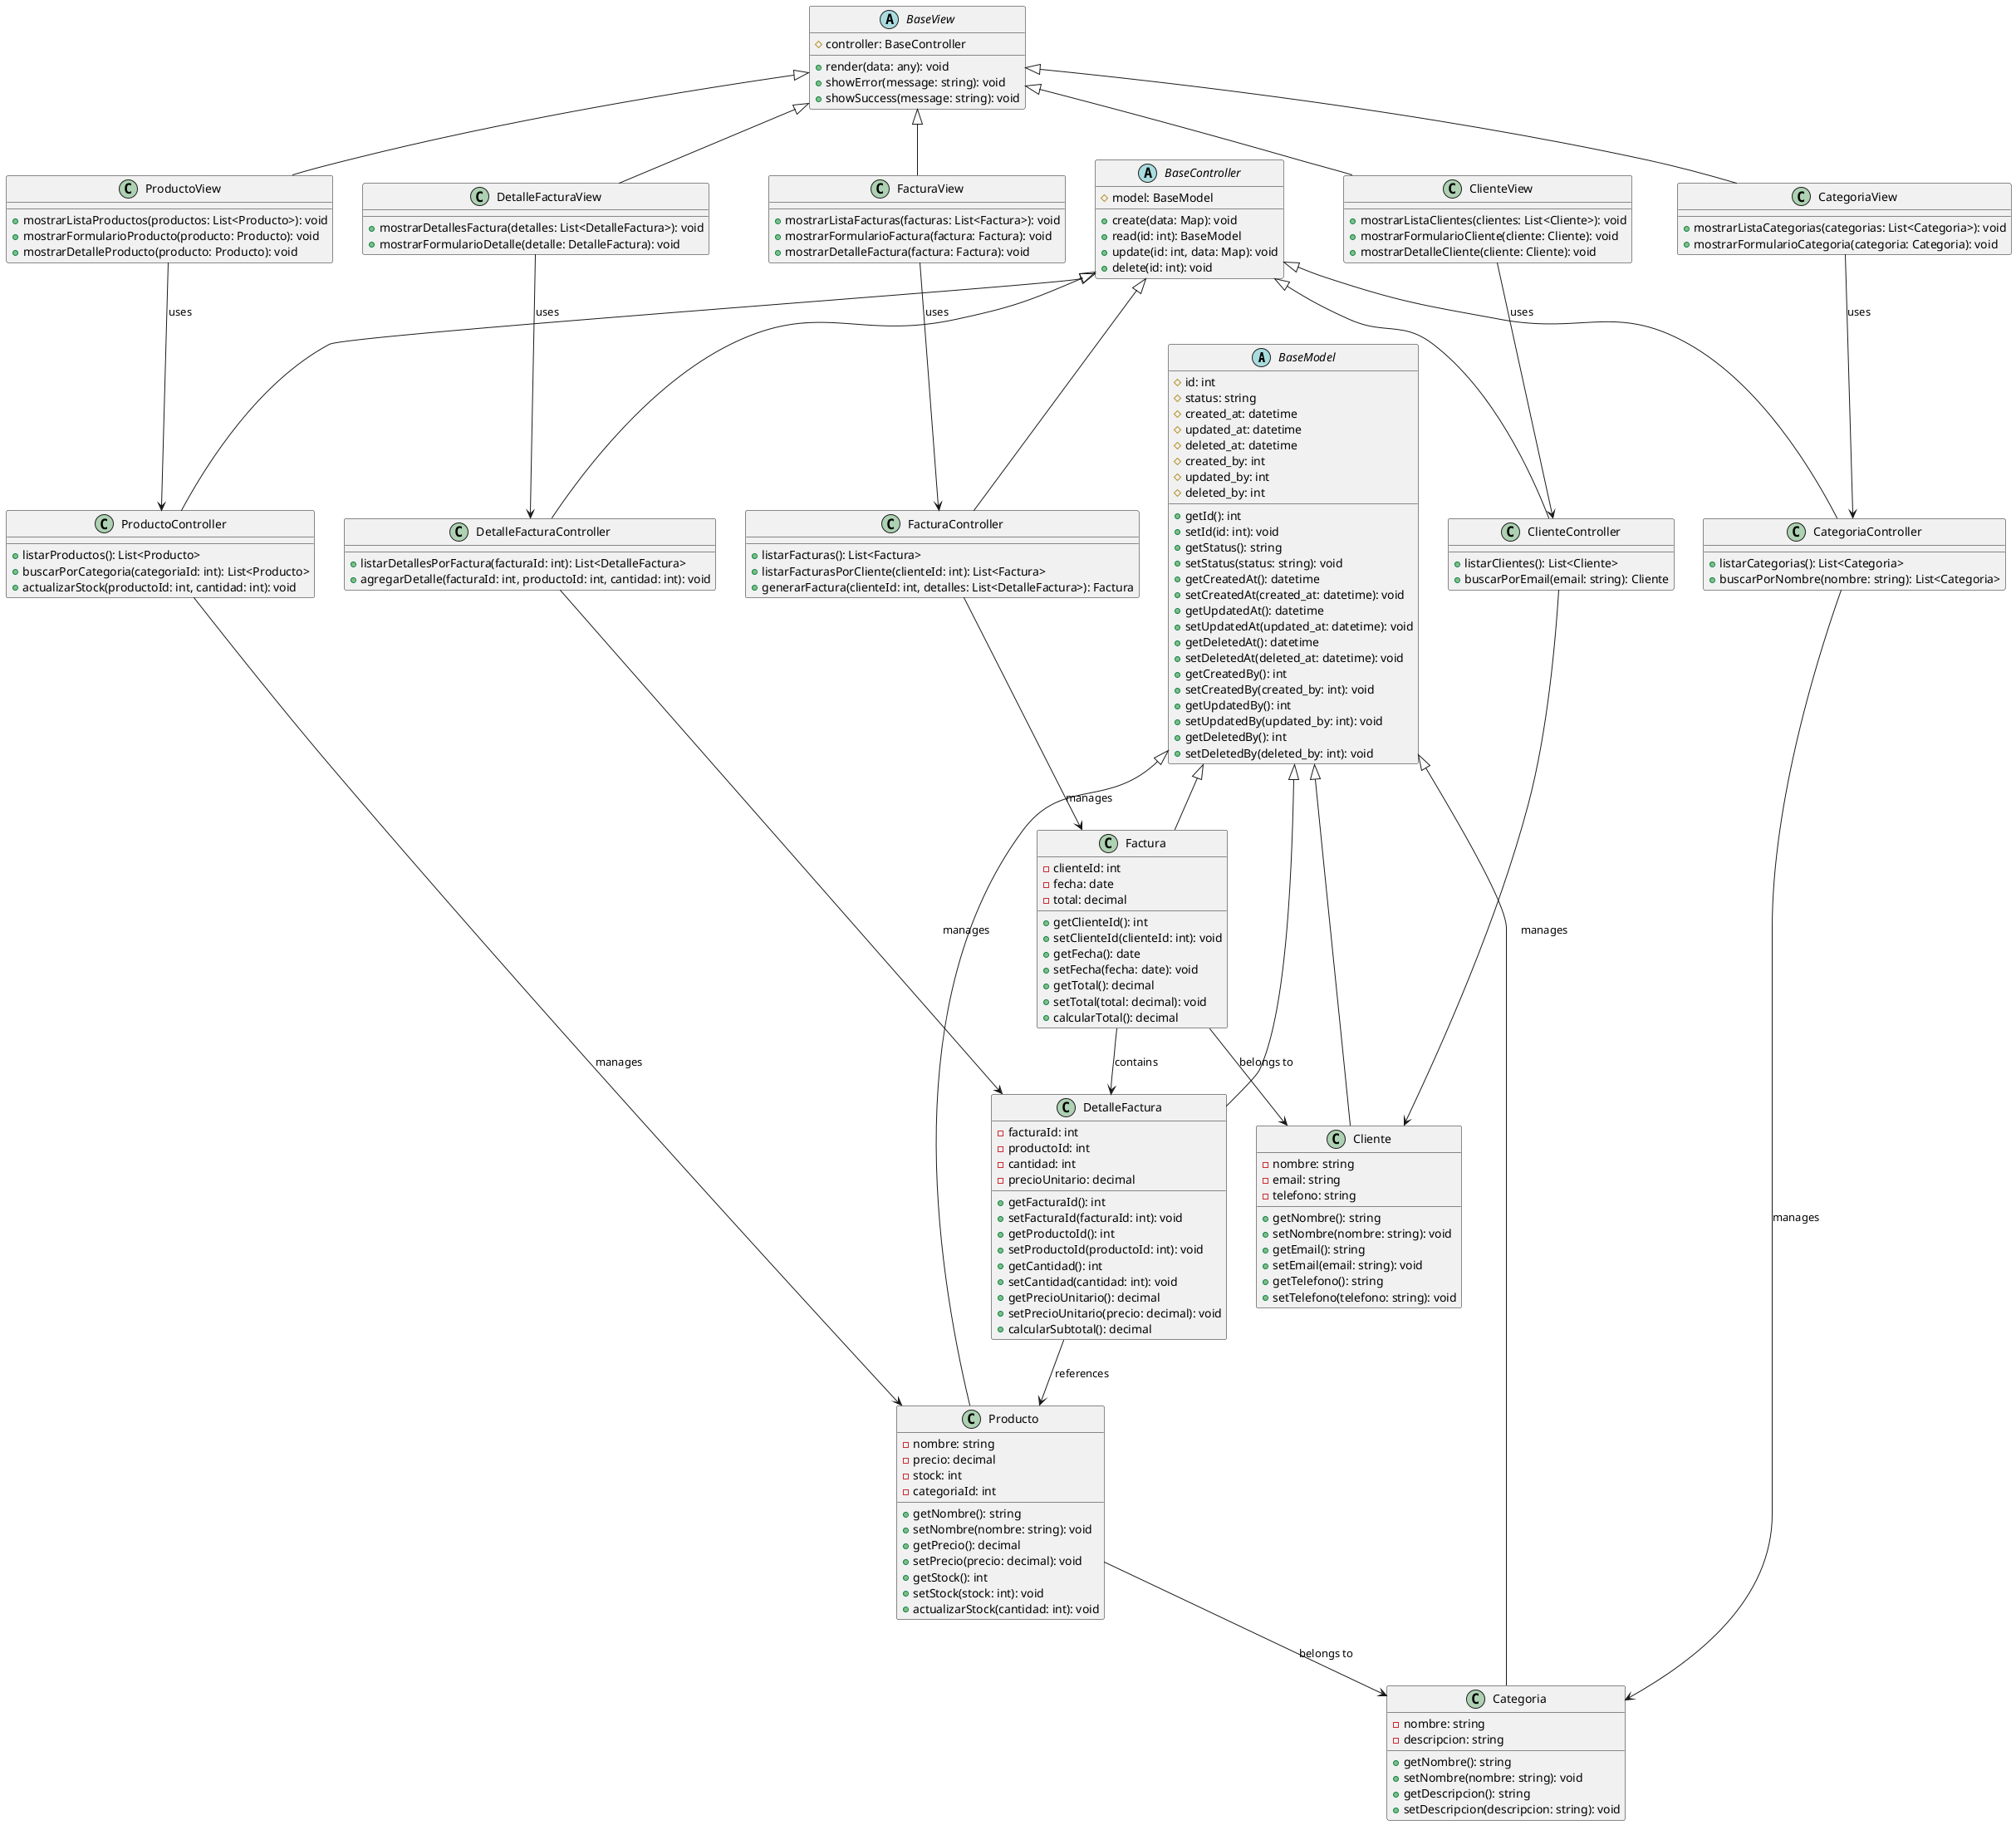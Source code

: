 @startuml MVC Class Diagram

' Model Classes
abstract class BaseModel {
    #id: int
    #status: string
    #created_at: datetime
    #updated_at: datetime
    #deleted_at: datetime
    #created_by: int
    #updated_by: int
    #deleted_by: int
    +getId(): int
    +setId(id: int): void
    +getStatus(): string
    +setStatus(status: string): void
    +getCreatedAt(): datetime
    +setCreatedAt(created_at: datetime): void
    +getUpdatedAt(): datetime
    +setUpdatedAt(updated_at: datetime): void
    +getDeletedAt(): datetime
    +setDeletedAt(deleted_at: datetime): void
    +getCreatedBy(): int
    +setCreatedBy(created_by: int): void
    +getUpdatedBy(): int
    +setUpdatedBy(updated_by: int): void
    +getDeletedBy(): int
    +setDeletedBy(deleted_by: int): void
}

class Producto extends BaseModel {
    -nombre: string
    -precio: decimal
    -stock: int
    -categoriaId: int
    +getNombre(): string
    +setNombre(nombre: string): void
    +getPrecio(): decimal
    +setPrecio(precio: decimal): void
    +getStock(): int
    +setStock(stock: int): void
    +actualizarStock(cantidad: int): void
}

class Categoria extends BaseModel {
    -nombre: string
    -descripcion: string
    +getNombre(): string
    +setNombre(nombre: string): void
    +getDescripcion(): string
    +setDescripcion(descripcion: string): void
}

class Cliente extends BaseModel {
    -nombre: string
    -email: string
    -telefono: string
    +getNombre(): string
    +setNombre(nombre: string): void
    +getEmail(): string
    +setEmail(email: string): void
    +getTelefono(): string
    +setTelefono(telefono: string): void
}

class Factura extends BaseModel {
    -clienteId: int
    -fecha: date
    -total: decimal
    +getClienteId(): int
    +setClienteId(clienteId: int): void
    +getFecha(): date
    +setFecha(fecha: date): void
    +getTotal(): decimal
    +setTotal(total: decimal): void
    +calcularTotal(): decimal
}

class DetalleFactura extends BaseModel {
    -facturaId: int
    -productoId: int
    -cantidad: int
    -precioUnitario: decimal
    +getFacturaId(): int
    +setFacturaId(facturaId: int): void
    +getProductoId(): int
    +setProductoId(productoId: int): void
    +getCantidad(): int
    +setCantidad(cantidad: int): void
    +getPrecioUnitario(): decimal
    +setPrecioUnitario(precio: decimal): void
    +calcularSubtotal(): decimal
}

' Controller Classes
abstract class BaseController {
    #model: BaseModel
    +create(data: Map): void
    +read(id: int): BaseModel
    +update(id: int, data: Map): void
    +delete(id: int): void
}

class ProductoController extends BaseController {
    +listarProductos(): List<Producto>
    +buscarPorCategoria(categoriaId: int): List<Producto>
    +actualizarStock(productoId: int, cantidad: int): void
}

class CategoriaController extends BaseController {
    +listarCategorias(): List<Categoria>
    +buscarPorNombre(nombre: string): List<Categoria>
}

class ClienteController extends BaseController {
    +listarClientes(): List<Cliente>
    +buscarPorEmail(email: string): Cliente
}

class FacturaController extends BaseController {
    +listarFacturas(): List<Factura>
    +listarFacturasPorCliente(clienteId: int): List<Factura>
    +generarFactura(clienteId: int, detalles: List<DetalleFactura>): Factura
}

class DetalleFacturaController extends BaseController {
    +listarDetallesPorFactura(facturaId: int): List<DetalleFactura>
    +agregarDetalle(facturaId: int, productoId: int, cantidad: int): void
}

' View Classes
abstract class BaseView {
    #controller: BaseController
    +render(data: any): void
    +showError(message: string): void
    +showSuccess(message: string): void
}

class ProductoView extends BaseView {
    +mostrarListaProductos(productos: List<Producto>): void
    +mostrarFormularioProducto(producto: Producto): void
    +mostrarDetalleProducto(producto: Producto): void
}

class CategoriaView extends BaseView {
    +mostrarListaCategorias(categorias: List<Categoria>): void
    +mostrarFormularioCategoria(categoria: Categoria): void
}

class ClienteView extends BaseView {
    +mostrarListaClientes(clientes: List<Cliente>): void
    +mostrarFormularioCliente(cliente: Cliente): void
    +mostrarDetalleCliente(cliente: Cliente): void
}

class FacturaView extends BaseView {
    +mostrarListaFacturas(facturas: List<Factura>): void
    +mostrarFormularioFactura(factura: Factura): void
    +mostrarDetalleFactura(factura: Factura): void
}

class DetalleFacturaView extends BaseView {
    +mostrarDetallesFactura(detalles: List<DetalleFactura>): void
    +mostrarFormularioDetalle(detalle: DetalleFactura): void
}

' Relationships
Producto --> Categoria : belongs to
Factura --> Cliente : belongs to
Factura --> DetalleFactura : contains
DetalleFactura --> Producto : references

ProductoController --> Producto : manages
CategoriaController --> Categoria : manages
ClienteController --> Cliente : manages
FacturaController --> Factura : manages
DetalleFacturaController --> DetalleFactura : manages

ProductoView --> ProductoController : uses
CategoriaView --> CategoriaController : uses
ClienteView --> ClienteController : uses
FacturaView --> FacturaController : uses
DetalleFacturaView --> DetalleFacturaController : uses

@enduml 